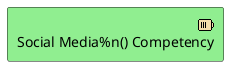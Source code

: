 {
  "sha1": "ez5wzwy4x5p15g5msrmu96fmgbk7d9q",
  "insertion": {
    "when": "2024-06-01T09:03:05.303Z",
    "url": "https://forum.plantuml.net/15788/where-can-i-find-the-archimate-sprites?show=15788",
    "user": "plantuml@gmail.com"
  }
}
@startuml
skinparam Shadowing false

!include <archimate/Archimate>

archimate #LightGreen "Social Media%n() Competency" as SMC <<strategy-resource>>
@enduml

